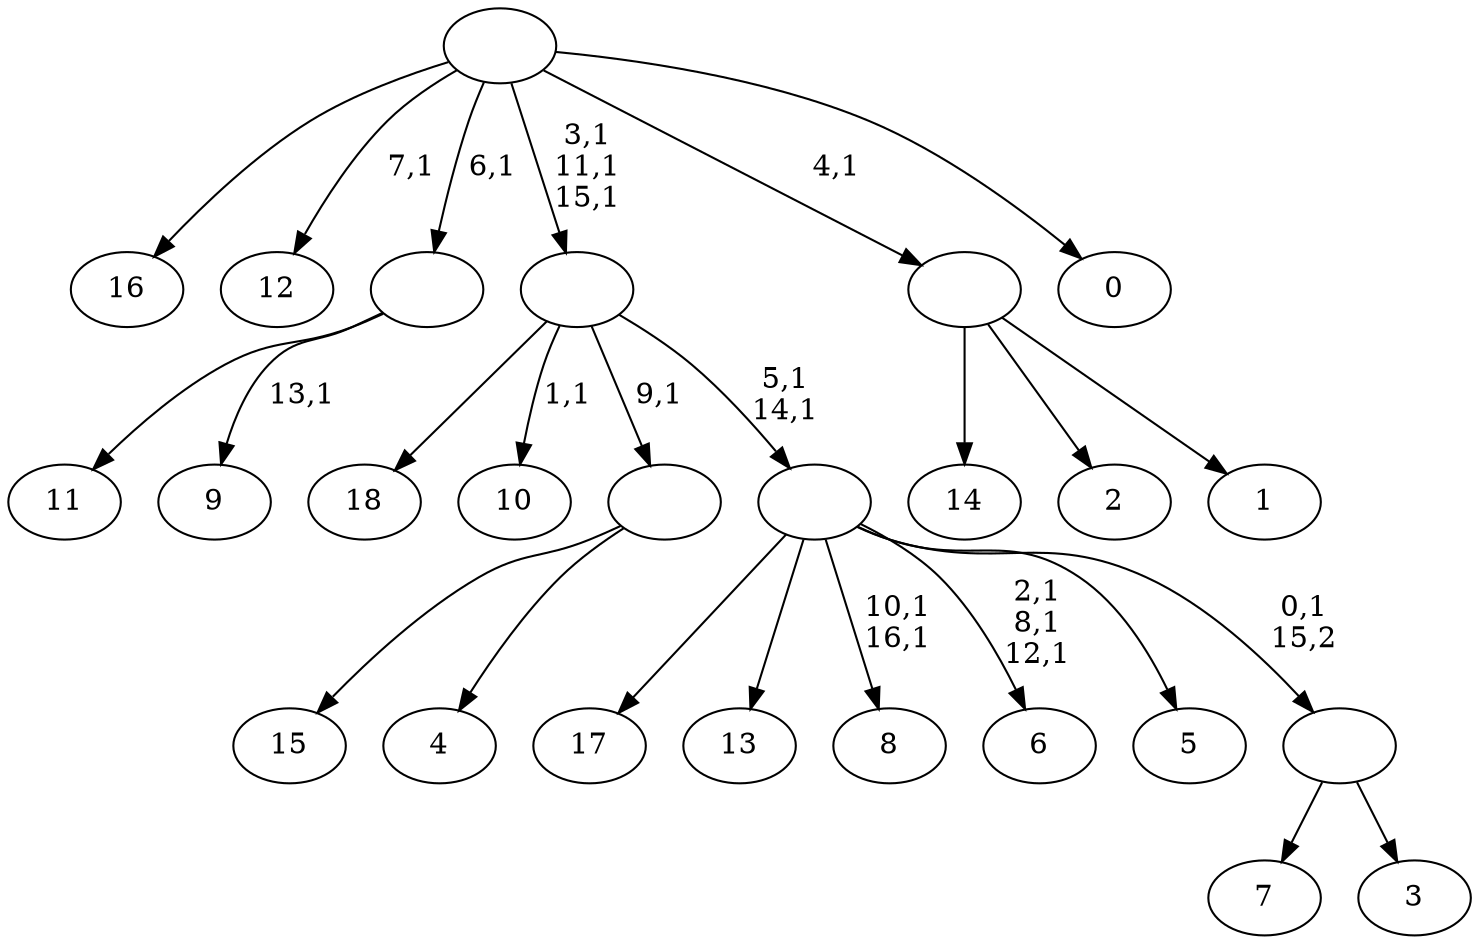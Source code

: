 digraph T {
	36 [label="18"]
	35 [label="17"]
	34 [label="16"]
	33 [label="15"]
	32 [label="14"]
	31 [label="13"]
	30 [label="12"]
	28 [label="11"]
	27 [label="10"]
	25 [label="9"]
	23 [label=""]
	22 [label="8"]
	19 [label="7"]
	18 [label="6"]
	14 [label="5"]
	13 [label="4"]
	12 [label=""]
	11 [label="3"]
	10 [label=""]
	9 [label=""]
	7 [label=""]
	4 [label="2"]
	3 [label="1"]
	2 [label=""]
	1 [label="0"]
	0 [label=""]
	23 -> 25 [label="13,1"]
	23 -> 28 [label=""]
	12 -> 33 [label=""]
	12 -> 13 [label=""]
	10 -> 19 [label=""]
	10 -> 11 [label=""]
	9 -> 18 [label="2,1\n8,1\n12,1"]
	9 -> 22 [label="10,1\n16,1"]
	9 -> 35 [label=""]
	9 -> 31 [label=""]
	9 -> 14 [label=""]
	9 -> 10 [label="0,1\n15,2"]
	7 -> 9 [label="5,1\n14,1"]
	7 -> 27 [label="1,1"]
	7 -> 36 [label=""]
	7 -> 12 [label="9,1"]
	2 -> 32 [label=""]
	2 -> 4 [label=""]
	2 -> 3 [label=""]
	0 -> 7 [label="3,1\n11,1\n15,1"]
	0 -> 30 [label="7,1"]
	0 -> 34 [label=""]
	0 -> 23 [label="6,1"]
	0 -> 2 [label="4,1"]
	0 -> 1 [label=""]
}

